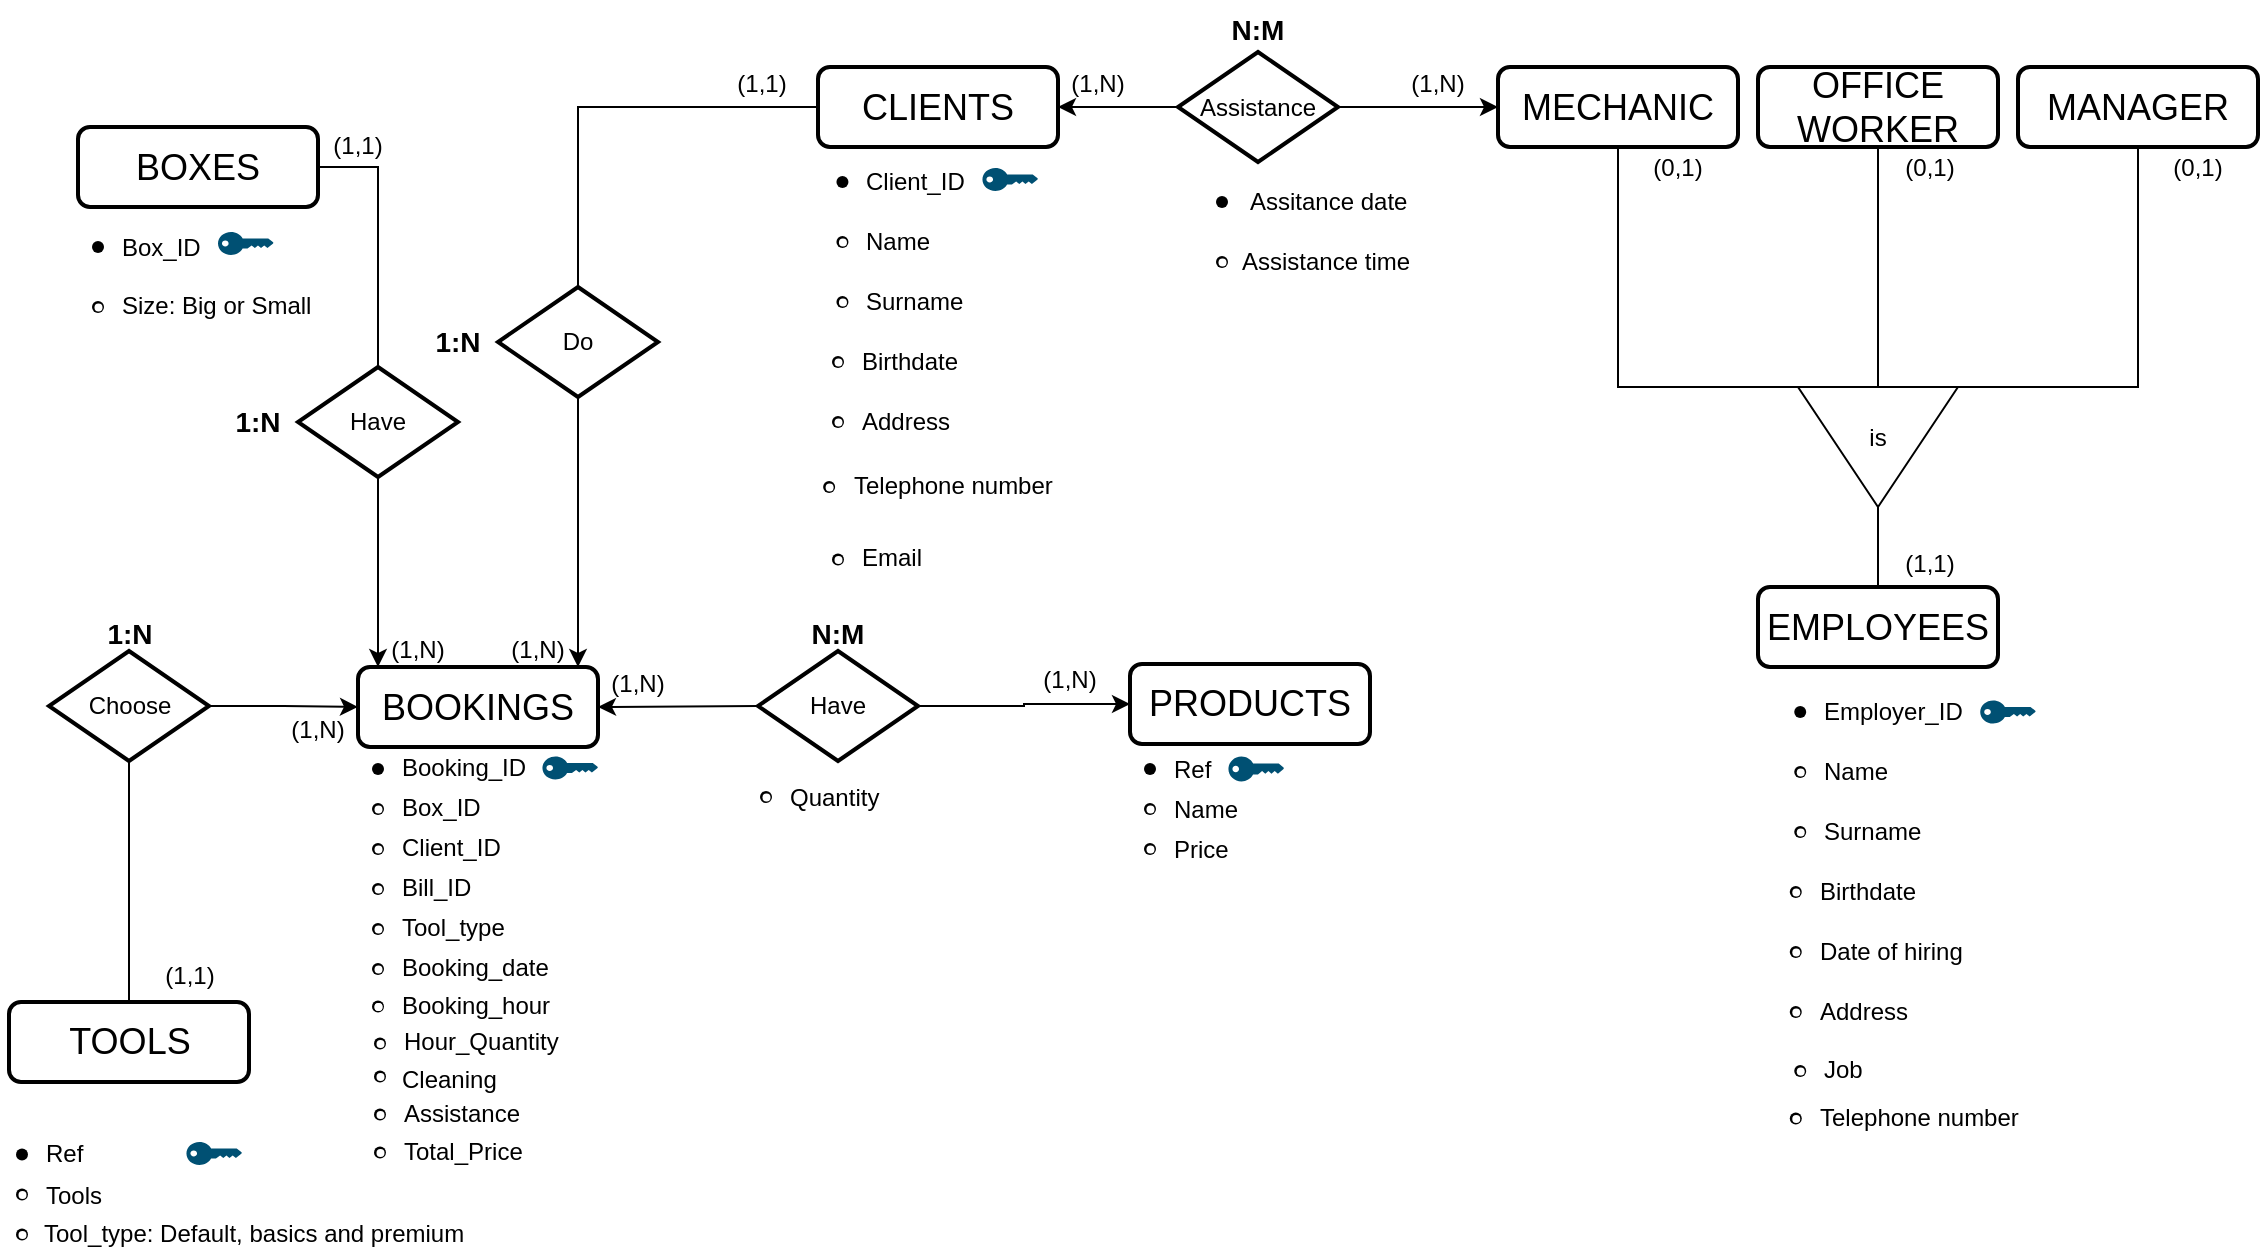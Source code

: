 <mxfile version="22.1.3" type="google">
  <diagram id="R2lEEEUBdFMjLlhIrx00" name="Page-1">
    <mxGraphModel grid="0" page="1" gridSize="10" guides="1" tooltips="1" connect="1" arrows="1" fold="1" pageScale="1" pageWidth="1169" pageHeight="827" math="0" shadow="0" extFonts="Permanent Marker^https://fonts.googleapis.com/css?family=Permanent+Marker">
      <root>
        <mxCell id="0" />
        <mxCell id="1" parent="0" />
        <mxCell id="c-JurwBnD5cjP-JLJOne-1" value="&lt;font style=&quot;font-size: 18px;&quot;&gt;BOOKINGS&lt;/font&gt;" style="rounded=1;whiteSpace=wrap;html=1;strokeWidth=2;" vertex="1" parent="1">
          <mxGeometry x="199" y="341.5" width="120" height="40" as="geometry" />
        </mxCell>
        <mxCell id="c-JurwBnD5cjP-JLJOne-2" value="" style="shape=waypoint;sketch=0;fillStyle=solid;size=6;pointerEvents=1;points=[];fillColor=none;resizable=0;rotatable=0;perimeter=centerPerimeter;snapToPoint=1;align=left;" vertex="1" parent="1">
          <mxGeometry x="199" y="382.5" width="20" height="20" as="geometry" />
        </mxCell>
        <mxCell id="c-JurwBnD5cjP-JLJOne-3" value="" style="shape=waypoint;sketch=0;fillStyle=dots;size=6;pointerEvents=1;points=[];resizable=0;rotatable=0;perimeter=centerPerimeter;snapToPoint=1;align=left;fillColor=#ff0000;gradientColor=default;" vertex="1" parent="1">
          <mxGeometry x="199" y="422.5" width="20" height="20" as="geometry" />
        </mxCell>
        <mxCell id="c-JurwBnD5cjP-JLJOne-4" value="" style="shape=waypoint;sketch=0;fillStyle=dots;size=6;pointerEvents=1;points=[];resizable=0;rotatable=0;perimeter=centerPerimeter;snapToPoint=1;align=left;fillColor=#ff0000;gradientColor=default;" vertex="1" parent="1">
          <mxGeometry x="199" y="402.5" width="20" height="20" as="geometry" />
        </mxCell>
        <mxCell id="c-JurwBnD5cjP-JLJOne-5" value="" style="shape=waypoint;sketch=0;fillStyle=dots;size=6;pointerEvents=1;points=[];resizable=0;rotatable=0;perimeter=centerPerimeter;snapToPoint=1;align=left;fillColor=#ff0000;gradientColor=default;" vertex="1" parent="1">
          <mxGeometry x="199" y="462.5" width="20" height="20" as="geometry" />
        </mxCell>
        <mxCell id="c-JurwBnD5cjP-JLJOne-6" value="" style="shape=waypoint;sketch=0;fillStyle=dots;size=6;pointerEvents=1;points=[];resizable=0;rotatable=0;perimeter=centerPerimeter;snapToPoint=1;align=left;fillColor=#ff0000;gradientColor=default;" vertex="1" parent="1">
          <mxGeometry x="199" y="442.5" width="20" height="20" as="geometry" />
        </mxCell>
        <mxCell id="zPZz8Bn8fB2gE_34TdZR-21" style="edgeStyle=orthogonalEdgeStyle;rounded=0;orthogonalLoop=1;jettySize=auto;html=1;exitX=1;exitY=0.5;exitDx=0;exitDy=0;entryX=0;entryY=0.5;entryDx=0;entryDy=0;" edge="1" parent="1" source="c-JurwBnD5cjP-JLJOne-7" target="zPZz8Bn8fB2gE_34TdZR-10">
          <mxGeometry relative="1" as="geometry" />
        </mxCell>
        <mxCell id="c-JurwBnD5cjP-JLJOne-7" value="Have" style="shape=rhombus;perimeter=rhombusPerimeter;whiteSpace=wrap;html=1;align=center;strokeWidth=2;" vertex="1" parent="1">
          <mxGeometry x="399" y="333.5" width="80" height="55" as="geometry" />
        </mxCell>
        <mxCell id="c-JurwBnD5cjP-JLJOne-8" value="" style="points=[[0,0.5,0],[0.24,0,0],[0.5,0.28,0],[0.995,0.475,0],[0.5,0.72,0],[0.24,1,0]];verticalLabelPosition=bottom;sketch=0;html=1;verticalAlign=top;aspect=fixed;align=left;pointerEvents=1;shape=mxgraph.cisco19.key;fillColor=#005073;strokeColor=none;" vertex="1" parent="1">
          <mxGeometry x="291.22" y="386.25" width="27.78" height="11.5" as="geometry" />
        </mxCell>
        <mxCell id="c-JurwBnD5cjP-JLJOne-11" value="Booking_ID" style="text;html=1;strokeColor=none;fillColor=none;align=left;verticalAlign=middle;whiteSpace=wrap;rounded=0;" vertex="1" parent="1">
          <mxGeometry x="219" y="384.5" width="70" height="15" as="geometry" />
        </mxCell>
        <mxCell id="c-JurwBnD5cjP-JLJOne-12" value="Box_ID" style="text;html=1;strokeColor=none;fillColor=none;align=left;verticalAlign=middle;whiteSpace=wrap;rounded=0;" vertex="1" parent="1">
          <mxGeometry x="219" y="405.63" width="70" height="12.75" as="geometry" />
        </mxCell>
        <mxCell id="c-JurwBnD5cjP-JLJOne-13" value="Client_ID" style="text;html=1;strokeColor=none;fillColor=none;align=left;verticalAlign=middle;whiteSpace=wrap;rounded=0;" vertex="1" parent="1">
          <mxGeometry x="219" y="425" width="55" height="14" as="geometry" />
        </mxCell>
        <mxCell id="c-JurwBnD5cjP-JLJOne-14" value="Bill_ID" style="text;html=1;strokeColor=none;fillColor=none;align=left;verticalAlign=middle;whiteSpace=wrap;rounded=0;" vertex="1" parent="1">
          <mxGeometry x="219" y="445" width="60" height="14" as="geometry" />
        </mxCell>
        <mxCell id="c-JurwBnD5cjP-JLJOne-15" value="Tool_type" style="text;html=1;strokeColor=none;fillColor=none;align=left;verticalAlign=middle;whiteSpace=wrap;rounded=0;" vertex="1" parent="1">
          <mxGeometry x="219" y="465" width="60" height="14" as="geometry" />
        </mxCell>
        <mxCell id="c-JurwBnD5cjP-JLJOne-16" value="" style="shape=waypoint;sketch=0;fillStyle=dots;size=6;pointerEvents=1;points=[];resizable=0;rotatable=0;perimeter=centerPerimeter;snapToPoint=1;align=left;fillColor=#ff0000;gradientColor=default;" vertex="1" parent="1">
          <mxGeometry x="199" y="482.5" width="20" height="20" as="geometry" />
        </mxCell>
        <mxCell id="c-JurwBnD5cjP-JLJOne-17" value="Booking_date" style="text;html=1;strokeColor=none;fillColor=none;align=left;verticalAlign=middle;whiteSpace=wrap;rounded=0;" vertex="1" parent="1">
          <mxGeometry x="219" y="485" width="80" height="14" as="geometry" />
        </mxCell>
        <mxCell id="c-JurwBnD5cjP-JLJOne-25" value="" style="endArrow=classic;html=1;rounded=0;exitX=0;exitY=0.5;exitDx=0;exitDy=0;entryX=1;entryY=0.5;entryDx=0;entryDy=0;" edge="1" parent="1" source="c-JurwBnD5cjP-JLJOne-7" target="c-JurwBnD5cjP-JLJOne-1">
          <mxGeometry width="50" height="50" relative="1" as="geometry">
            <mxPoint x="299" y="341.5" as="sourcePoint" />
            <mxPoint x="349" y="291.5" as="targetPoint" />
          </mxGeometry>
        </mxCell>
        <mxCell id="c-JurwBnD5cjP-JLJOne-50" value="" style="shape=waypoint;sketch=0;fillStyle=solid;size=6;pointerEvents=1;points=[];resizable=0;rotatable=0;perimeter=centerPerimeter;snapToPoint=1;align=left;strokeWidth=0;perimeterSpacing=1;strokeColor=#FFFFFF;" vertex="1" parent="1">
          <mxGeometry x="199" y="482.5" width="20" height="20" as="geometry" />
        </mxCell>
        <mxCell id="c-JurwBnD5cjP-JLJOne-51" value="" style="shape=waypoint;sketch=0;fillStyle=solid;size=6;pointerEvents=1;points=[];resizable=0;rotatable=0;perimeter=centerPerimeter;snapToPoint=1;align=left;strokeWidth=0;perimeterSpacing=1;strokeColor=#FFFFFF;" vertex="1" parent="1">
          <mxGeometry x="199" y="462.5" width="20" height="20" as="geometry" />
        </mxCell>
        <mxCell id="c-JurwBnD5cjP-JLJOne-52" value="" style="shape=waypoint;sketch=0;fillStyle=solid;size=6;pointerEvents=1;points=[];resizable=0;rotatable=0;perimeter=centerPerimeter;snapToPoint=1;align=left;strokeWidth=0;perimeterSpacing=1;strokeColor=#FFFFFF;" vertex="1" parent="1">
          <mxGeometry x="199" y="442.5" width="20" height="20" as="geometry" />
        </mxCell>
        <mxCell id="c-JurwBnD5cjP-JLJOne-53" value="" style="shape=waypoint;sketch=0;fillStyle=solid;size=6;pointerEvents=1;points=[];resizable=0;rotatable=0;perimeter=centerPerimeter;snapToPoint=1;align=left;strokeWidth=0;perimeterSpacing=1;strokeColor=#FFFFFF;" vertex="1" parent="1">
          <mxGeometry x="199" y="422.5" width="20" height="20" as="geometry" />
        </mxCell>
        <mxCell id="c-JurwBnD5cjP-JLJOne-54" value="" style="shape=waypoint;sketch=0;fillStyle=solid;size=6;pointerEvents=1;points=[];resizable=0;rotatable=0;perimeter=centerPerimeter;snapToPoint=1;align=left;strokeWidth=0;perimeterSpacing=1;strokeColor=#FFFFFF;" vertex="1" parent="1">
          <mxGeometry x="199" y="402.5" width="20" height="20" as="geometry" />
        </mxCell>
        <mxCell id="c-JurwBnD5cjP-JLJOne-74" value="&lt;span style=&quot;font-size: 18px;&quot;&gt;TOOLS&lt;/span&gt;" style="rounded=1;whiteSpace=wrap;html=1;strokeWidth=2;" vertex="1" parent="1">
          <mxGeometry x="24.5" y="509" width="120" height="40" as="geometry" />
        </mxCell>
        <mxCell id="c-JurwBnD5cjP-JLJOne-77" value="" style="shape=waypoint;sketch=0;fillStyle=dots;size=6;pointerEvents=1;points=[];resizable=0;rotatable=0;perimeter=centerPerimeter;snapToPoint=1;align=left;fillColor=#ff0000;gradientColor=default;" vertex="1" parent="1">
          <mxGeometry x="21" y="595.25" width="20" height="20" as="geometry" />
        </mxCell>
        <mxCell id="c-JurwBnD5cjP-JLJOne-80" value="Tool_type: Default, basics and premium" style="text;html=1;strokeColor=none;fillColor=none;align=left;verticalAlign=middle;whiteSpace=wrap;rounded=0;" vertex="1" parent="1">
          <mxGeometry x="40" y="615.25" width="229" height="20" as="geometry" />
        </mxCell>
        <mxCell id="c-JurwBnD5cjP-JLJOne-83" value="" style="shape=waypoint;sketch=0;fillStyle=solid;size=6;pointerEvents=1;points=[];resizable=0;rotatable=0;perimeter=centerPerimeter;snapToPoint=1;align=left;strokeWidth=0;perimeterSpacing=1;strokeColor=#FFFFFF;" vertex="1" parent="1">
          <mxGeometry x="21" y="595.25" width="20" height="20" as="geometry" />
        </mxCell>
        <mxCell id="c-JurwBnD5cjP-JLJOne-87" style="edgeStyle=orthogonalEdgeStyle;rounded=0;orthogonalLoop=1;jettySize=auto;html=1;exitX=1;exitY=0.5;exitDx=0;exitDy=0;entryX=0;entryY=0.5;entryDx=0;entryDy=0;" edge="1" parent="1" source="c-JurwBnD5cjP-JLJOne-85" target="c-JurwBnD5cjP-JLJOne-1">
          <mxGeometry relative="1" as="geometry" />
        </mxCell>
        <mxCell id="c-JurwBnD5cjP-JLJOne-88" style="edgeStyle=orthogonalEdgeStyle;rounded=0;orthogonalLoop=1;jettySize=auto;html=1;exitX=0.5;exitY=1;exitDx=0;exitDy=0;entryX=0.5;entryY=0;entryDx=0;entryDy=0;endArrow=none;endFill=0;" edge="1" parent="1" source="c-JurwBnD5cjP-JLJOne-85" target="c-JurwBnD5cjP-JLJOne-74">
          <mxGeometry relative="1" as="geometry" />
        </mxCell>
        <mxCell id="c-JurwBnD5cjP-JLJOne-85" value="Choose" style="shape=rhombus;perimeter=rhombusPerimeter;whiteSpace=wrap;html=1;align=center;strokeWidth=2;" vertex="1" parent="1">
          <mxGeometry x="44.5" y="333.5" width="80" height="55" as="geometry" />
        </mxCell>
        <mxCell id="c-JurwBnD5cjP-JLJOne-98" style="edgeStyle=orthogonalEdgeStyle;rounded=0;orthogonalLoop=1;jettySize=auto;html=1;exitX=1;exitY=0.5;exitDx=0;exitDy=0;entryX=0.5;entryY=0;entryDx=0;entryDy=0;endArrow=none;endFill=0;" edge="1" parent="1" source="c-JurwBnD5cjP-JLJOne-89" target="c-JurwBnD5cjP-JLJOne-91">
          <mxGeometry relative="1" as="geometry" />
        </mxCell>
        <mxCell id="c-JurwBnD5cjP-JLJOne-89" value="&lt;font style=&quot;font-size: 18px;&quot;&gt;BOXES&lt;/font&gt;" style="rounded=1;whiteSpace=wrap;html=1;strokeWidth=2;" vertex="1" parent="1">
          <mxGeometry x="59" y="71.5" width="120" height="40" as="geometry" />
        </mxCell>
        <mxCell id="c-JurwBnD5cjP-JLJOne-93" style="edgeStyle=orthogonalEdgeStyle;rounded=0;orthogonalLoop=1;jettySize=auto;html=1;exitX=0.5;exitY=1;exitDx=0;exitDy=0;entryX=0.5;entryY=0;entryDx=0;entryDy=0;" edge="1" parent="1" source="c-JurwBnD5cjP-JLJOne-91">
          <mxGeometry relative="1" as="geometry">
            <mxPoint x="209" y="341.5" as="targetPoint" />
          </mxGeometry>
        </mxCell>
        <mxCell id="c-JurwBnD5cjP-JLJOne-91" value="Have" style="shape=rhombus;perimeter=rhombusPerimeter;whiteSpace=wrap;html=1;align=center;strokeWidth=2;" vertex="1" parent="1">
          <mxGeometry x="169" y="191.5" width="80" height="55" as="geometry" />
        </mxCell>
        <mxCell id="c-JurwBnD5cjP-JLJOne-94" style="edgeStyle=orthogonalEdgeStyle;rounded=0;orthogonalLoop=1;jettySize=auto;html=1;exitX=0;exitY=0.5;exitDx=0;exitDy=0;entryX=0.5;entryY=0;entryDx=0;entryDy=0;endArrow=none;endFill=0;" edge="1" parent="1" source="c-JurwBnD5cjP-JLJOne-95" target="c-JurwBnD5cjP-JLJOne-97">
          <mxGeometry relative="1" as="geometry" />
        </mxCell>
        <mxCell id="c-JurwBnD5cjP-JLJOne-95" value="&lt;span style=&quot;font-size: 18px;&quot;&gt;CLIENTS&lt;/span&gt;" style="rounded=1;whiteSpace=wrap;html=1;strokeWidth=2;" vertex="1" parent="1">
          <mxGeometry x="429" y="41.5" width="120" height="40" as="geometry" />
        </mxCell>
        <mxCell id="c-JurwBnD5cjP-JLJOne-96" style="edgeStyle=orthogonalEdgeStyle;rounded=0;orthogonalLoop=1;jettySize=auto;html=1;exitX=0.5;exitY=1;exitDx=0;exitDy=0;entryX=0.5;entryY=0;entryDx=0;entryDy=0;" edge="1" parent="1" source="c-JurwBnD5cjP-JLJOne-97">
          <mxGeometry relative="1" as="geometry">
            <mxPoint x="309" y="341.5" as="targetPoint" />
          </mxGeometry>
        </mxCell>
        <mxCell id="c-JurwBnD5cjP-JLJOne-97" value="Do" style="shape=rhombus;perimeter=rhombusPerimeter;whiteSpace=wrap;html=1;align=center;strokeWidth=2;" vertex="1" parent="1">
          <mxGeometry x="269" y="151.5" width="80" height="55" as="geometry" />
        </mxCell>
        <mxCell id="c-JurwBnD5cjP-JLJOne-102" style="edgeStyle=orthogonalEdgeStyle;rounded=0;orthogonalLoop=1;jettySize=auto;html=1;exitX=0;exitY=0.5;exitDx=0;exitDy=0;entryX=1;entryY=0.5;entryDx=0;entryDy=0;" edge="1" parent="1" source="c-JurwBnD5cjP-JLJOne-100" target="c-JurwBnD5cjP-JLJOne-95">
          <mxGeometry relative="1" as="geometry" />
        </mxCell>
        <mxCell id="c-JurwBnD5cjP-JLJOne-114" style="edgeStyle=orthogonalEdgeStyle;rounded=0;orthogonalLoop=1;jettySize=auto;html=1;exitX=1;exitY=0.5;exitDx=0;exitDy=0;entryX=0;entryY=0.5;entryDx=0;entryDy=0;endArrow=classic;endFill=1;" edge="1" parent="1" source="c-JurwBnD5cjP-JLJOne-100" target="c-JurwBnD5cjP-JLJOne-107">
          <mxGeometry relative="1" as="geometry" />
        </mxCell>
        <mxCell id="c-JurwBnD5cjP-JLJOne-100" value="Assistance" style="shape=rhombus;perimeter=rhombusPerimeter;whiteSpace=wrap;html=1;align=center;strokeWidth=2;" vertex="1" parent="1">
          <mxGeometry x="609" y="34" width="80" height="55" as="geometry" />
        </mxCell>
        <mxCell id="c-JurwBnD5cjP-JLJOne-133" style="edgeStyle=orthogonalEdgeStyle;rounded=0;orthogonalLoop=1;jettySize=auto;html=1;exitX=0.5;exitY=0;exitDx=0;exitDy=0;entryX=1;entryY=0.5;entryDx=0;entryDy=0;endArrow=none;endFill=0;" edge="1" parent="1" source="c-JurwBnD5cjP-JLJOne-101" target="c-JurwBnD5cjP-JLJOne-104">
          <mxGeometry relative="1" as="geometry" />
        </mxCell>
        <mxCell id="c-JurwBnD5cjP-JLJOne-101" value="&lt;span style=&quot;font-size: 18px;&quot;&gt;EMPLOYEES&lt;/span&gt;" style="rounded=1;whiteSpace=wrap;html=1;strokeWidth=2;" vertex="1" parent="1">
          <mxGeometry x="899" y="301.5" width="120" height="40" as="geometry" />
        </mxCell>
        <mxCell id="c-JurwBnD5cjP-JLJOne-112" style="edgeStyle=orthogonalEdgeStyle;rounded=0;orthogonalLoop=1;jettySize=auto;html=1;exitX=1;exitY=0.5;exitDx=0;exitDy=0;entryX=0.5;entryY=1;entryDx=0;entryDy=0;endArrow=none;endFill=0;" edge="1" parent="1" source="c-JurwBnD5cjP-JLJOne-104" target="c-JurwBnD5cjP-JLJOne-107">
          <mxGeometry relative="1" as="geometry">
            <Array as="points">
              <mxPoint x="829" y="201.5" />
            </Array>
          </mxGeometry>
        </mxCell>
        <mxCell id="c-JurwBnD5cjP-JLJOne-113" style="edgeStyle=orthogonalEdgeStyle;rounded=0;orthogonalLoop=1;jettySize=auto;html=1;exitX=1;exitY=0.5;exitDx=0;exitDy=0;entryX=0.5;entryY=1;entryDx=0;entryDy=0;endArrow=none;endFill=0;" edge="1" parent="1" source="c-JurwBnD5cjP-JLJOne-104" target="c-JurwBnD5cjP-JLJOne-110">
          <mxGeometry relative="1" as="geometry">
            <Array as="points">
              <mxPoint x="1089" y="201.5" />
            </Array>
          </mxGeometry>
        </mxCell>
        <mxCell id="c-JurwBnD5cjP-JLJOne-131" style="edgeStyle=orthogonalEdgeStyle;rounded=0;orthogonalLoop=1;jettySize=auto;html=1;exitX=0;exitY=0.5;exitDx=0;exitDy=0;entryX=0.5;entryY=1;entryDx=0;entryDy=0;endArrow=none;endFill=0;" edge="1" parent="1" source="c-JurwBnD5cjP-JLJOne-104" target="c-JurwBnD5cjP-JLJOne-109">
          <mxGeometry relative="1" as="geometry" />
        </mxCell>
        <mxCell id="c-JurwBnD5cjP-JLJOne-104" value="" style="triangle;whiteSpace=wrap;html=1;rotation=90;" vertex="1" parent="1">
          <mxGeometry x="929" y="191.5" width="60" height="80" as="geometry" />
        </mxCell>
        <mxCell id="c-JurwBnD5cjP-JLJOne-106" value="is" style="text;html=1;strokeColor=none;fillColor=none;align=center;verticalAlign=middle;whiteSpace=wrap;rounded=0;" vertex="1" parent="1">
          <mxGeometry x="929" y="211.5" width="60" height="30" as="geometry" />
        </mxCell>
        <mxCell id="2Lrc4hNCpGfqBJ1-k4bA-1" value="" style="shape=waypoint;sketch=0;fillStyle=solid;size=6;pointerEvents=1;points=[];fillColor=none;resizable=0;rotatable=0;perimeter=centerPerimeter;snapToPoint=1;align=left;" vertex="1" parent="1">
          <mxGeometry x="59" y="121.5" width="20" height="20" as="geometry" />
        </mxCell>
        <mxCell id="2Lrc4hNCpGfqBJ1-k4bA-2" value="Box_ID" style="text;html=1;strokeColor=none;fillColor=none;align=left;verticalAlign=middle;whiteSpace=wrap;rounded=0;" vertex="1" parent="1">
          <mxGeometry x="79" y="124" width="70" height="15" as="geometry" />
        </mxCell>
        <mxCell id="2Lrc4hNCpGfqBJ1-k4bA-3" value="" style="points=[[0,0.5,0],[0.24,0,0],[0.5,0.28,0],[0.995,0.475,0],[0.5,0.72,0],[0.24,1,0]];verticalLabelPosition=bottom;sketch=0;html=1;verticalAlign=top;aspect=fixed;align=left;pointerEvents=1;shape=mxgraph.cisco19.key;fillColor=#005073;strokeColor=none;" vertex="1" parent="1">
          <mxGeometry x="129" y="124" width="27.78" height="11.5" as="geometry" />
        </mxCell>
        <mxCell id="c-JurwBnD5cjP-JLJOne-107" value="&lt;span style=&quot;font-size: 18px;&quot;&gt;MECHANIC&lt;/span&gt;" style="rounded=1;whiteSpace=wrap;html=1;strokeWidth=2;" vertex="1" parent="1">
          <mxGeometry x="769" y="41.5" width="120" height="40" as="geometry" />
        </mxCell>
        <mxCell id="c-JurwBnD5cjP-JLJOne-109" value="&lt;span style=&quot;font-size: 18px;&quot;&gt;OFFICE WORKER&lt;/span&gt;" style="rounded=1;whiteSpace=wrap;html=1;strokeWidth=2;" vertex="1" parent="1">
          <mxGeometry x="899" y="41.5" width="120" height="40" as="geometry" />
        </mxCell>
        <mxCell id="c-JurwBnD5cjP-JLJOne-110" value="&lt;span style=&quot;font-size: 18px;&quot;&gt;MANAGER&lt;/span&gt;" style="rounded=1;whiteSpace=wrap;html=1;strokeWidth=2;" vertex="1" parent="1">
          <mxGeometry x="1029" y="41.5" width="120" height="40" as="geometry" />
        </mxCell>
        <mxCell id="2Lrc4hNCpGfqBJ1-k4bA-9" value="" style="shape=waypoint;sketch=0;fillStyle=dots;size=6;pointerEvents=1;points=[];resizable=0;rotatable=0;perimeter=centerPerimeter;snapToPoint=1;align=left;fillColor=#ff0000;gradientColor=default;" vertex="1" parent="1">
          <mxGeometry x="59" y="151.5" width="20" height="20" as="geometry" />
        </mxCell>
        <mxCell id="2Lrc4hNCpGfqBJ1-k4bA-10" value="Size: Big or Small" style="text;html=1;strokeColor=none;fillColor=none;align=left;verticalAlign=middle;whiteSpace=wrap;rounded=0;" vertex="1" parent="1">
          <mxGeometry x="79" y="154" width="100" height="14" as="geometry" />
        </mxCell>
        <mxCell id="2Lrc4hNCpGfqBJ1-k4bA-11" value="" style="shape=waypoint;sketch=0;fillStyle=solid;size=6;pointerEvents=1;points=[];resizable=0;rotatable=0;perimeter=centerPerimeter;snapToPoint=1;align=left;strokeWidth=0;perimeterSpacing=1;strokeColor=#FFFFFF;" vertex="1" parent="1">
          <mxGeometry x="59" y="151.5" width="20" height="20" as="geometry" />
        </mxCell>
        <mxCell id="2Lrc4hNCpGfqBJ1-k4bA-17" value="" style="shape=waypoint;sketch=0;fillStyle=solid;size=6;pointerEvents=1;points=[];fillColor=none;resizable=0;rotatable=0;perimeter=centerPerimeter;snapToPoint=1;align=left;" vertex="1" parent="1">
          <mxGeometry x="431.22" y="89" width="20" height="20" as="geometry" />
        </mxCell>
        <mxCell id="2Lrc4hNCpGfqBJ1-k4bA-18" value="Client_ID" style="text;html=1;strokeColor=none;fillColor=none;align=left;verticalAlign=middle;whiteSpace=wrap;rounded=0;" vertex="1" parent="1">
          <mxGeometry x="451.22" y="91.5" width="70" height="15" as="geometry" />
        </mxCell>
        <mxCell id="2Lrc4hNCpGfqBJ1-k4bA-19" value="" style="points=[[0,0.5,0],[0.24,0,0],[0.5,0.28,0],[0.995,0.475,0],[0.5,0.72,0],[0.24,1,0]];verticalLabelPosition=bottom;sketch=0;html=1;verticalAlign=top;aspect=fixed;align=left;pointerEvents=1;shape=mxgraph.cisco19.key;fillColor=#005073;strokeColor=none;" vertex="1" parent="1">
          <mxGeometry x="511.22" y="92" width="27.78" height="11.5" as="geometry" />
        </mxCell>
        <mxCell id="2Lrc4hNCpGfqBJ1-k4bA-20" value="" style="shape=waypoint;sketch=0;fillStyle=dots;size=6;pointerEvents=1;points=[];resizable=0;rotatable=0;perimeter=centerPerimeter;snapToPoint=1;align=left;fillColor=#ff0000;gradientColor=default;" vertex="1" parent="1">
          <mxGeometry x="431.22" y="119" width="20" height="20" as="geometry" />
        </mxCell>
        <mxCell id="2Lrc4hNCpGfqBJ1-k4bA-21" value="Name" style="text;html=1;strokeColor=none;fillColor=none;align=left;verticalAlign=middle;whiteSpace=wrap;rounded=0;" vertex="1" parent="1">
          <mxGeometry x="451.22" y="121.5" width="80" height="14" as="geometry" />
        </mxCell>
        <mxCell id="2Lrc4hNCpGfqBJ1-k4bA-22" value="" style="shape=waypoint;sketch=0;fillStyle=solid;size=6;pointerEvents=1;points=[];resizable=0;rotatable=0;perimeter=centerPerimeter;snapToPoint=1;align=left;strokeWidth=0;perimeterSpacing=1;strokeColor=#FFFFFF;" vertex="1" parent="1">
          <mxGeometry x="431.22" y="119" width="20" height="20" as="geometry" />
        </mxCell>
        <mxCell id="2Lrc4hNCpGfqBJ1-k4bA-23" value="" style="shape=waypoint;sketch=0;fillStyle=dots;size=6;pointerEvents=1;points=[];resizable=0;rotatable=0;perimeter=centerPerimeter;snapToPoint=1;align=left;fillColor=#ff0000;gradientColor=default;" vertex="1" parent="1">
          <mxGeometry x="431.22" y="149" width="20" height="20" as="geometry" />
        </mxCell>
        <mxCell id="2Lrc4hNCpGfqBJ1-k4bA-24" value="Surname" style="text;html=1;strokeColor=none;fillColor=none;align=left;verticalAlign=middle;whiteSpace=wrap;rounded=0;" vertex="1" parent="1">
          <mxGeometry x="451.22" y="151.5" width="80" height="14" as="geometry" />
        </mxCell>
        <mxCell id="2Lrc4hNCpGfqBJ1-k4bA-25" value="" style="shape=waypoint;sketch=0;fillStyle=solid;size=6;pointerEvents=1;points=[];resizable=0;rotatable=0;perimeter=centerPerimeter;snapToPoint=1;align=left;strokeWidth=0;perimeterSpacing=1;strokeColor=#FFFFFF;" vertex="1" parent="1">
          <mxGeometry x="431.22" y="149" width="20" height="20" as="geometry" />
        </mxCell>
        <mxCell id="2Lrc4hNCpGfqBJ1-k4bA-26" value="" style="shape=waypoint;sketch=0;fillStyle=dots;size=6;pointerEvents=1;points=[];resizable=0;rotatable=0;perimeter=centerPerimeter;snapToPoint=1;align=left;fillColor=#ff0000;gradientColor=default;" vertex="1" parent="1">
          <mxGeometry x="429" y="179" width="20" height="20" as="geometry" />
        </mxCell>
        <mxCell id="2Lrc4hNCpGfqBJ1-k4bA-27" value="Birthdate" style="text;html=1;strokeColor=none;fillColor=none;align=left;verticalAlign=middle;whiteSpace=wrap;rounded=0;" vertex="1" parent="1">
          <mxGeometry x="449" y="181.5" width="80" height="14" as="geometry" />
        </mxCell>
        <mxCell id="2Lrc4hNCpGfqBJ1-k4bA-28" value="" style="shape=waypoint;sketch=0;fillStyle=solid;size=6;pointerEvents=1;points=[];resizable=0;rotatable=0;perimeter=centerPerimeter;snapToPoint=1;align=left;strokeWidth=0;perimeterSpacing=1;strokeColor=#FFFFFF;" vertex="1" parent="1">
          <mxGeometry x="429" y="179" width="20" height="20" as="geometry" />
        </mxCell>
        <mxCell id="2Lrc4hNCpGfqBJ1-k4bA-34" value="" style="shape=waypoint;sketch=0;fillStyle=dots;size=6;pointerEvents=1;points=[];resizable=0;rotatable=0;perimeter=centerPerimeter;snapToPoint=1;align=left;fillColor=#ff0000;gradientColor=default;" vertex="1" parent="1">
          <mxGeometry x="429" y="209" width="20" height="20" as="geometry" />
        </mxCell>
        <mxCell id="2Lrc4hNCpGfqBJ1-k4bA-35" value="Address" style="text;html=1;strokeColor=none;fillColor=none;align=left;verticalAlign=middle;whiteSpace=wrap;rounded=0;" vertex="1" parent="1">
          <mxGeometry x="449" y="211.5" width="80" height="14" as="geometry" />
        </mxCell>
        <mxCell id="2Lrc4hNCpGfqBJ1-k4bA-36" value="" style="shape=waypoint;sketch=0;fillStyle=solid;size=6;pointerEvents=1;points=[];resizable=0;rotatable=0;perimeter=centerPerimeter;snapToPoint=1;align=left;strokeWidth=0;perimeterSpacing=1;strokeColor=#FFFFFF;" vertex="1" parent="1">
          <mxGeometry x="429" y="209" width="20" height="20" as="geometry" />
        </mxCell>
        <mxCell id="2Lrc4hNCpGfqBJ1-k4bA-37" value="" style="shape=waypoint;sketch=0;fillStyle=solid;size=6;pointerEvents=1;points=[];fillColor=none;resizable=0;rotatable=0;perimeter=centerPerimeter;snapToPoint=1;align=left;" vertex="1" parent="1">
          <mxGeometry x="910.11" y="354" width="20" height="20" as="geometry" />
        </mxCell>
        <mxCell id="2Lrc4hNCpGfqBJ1-k4bA-38" value="Employer_ID" style="text;html=1;strokeColor=none;fillColor=none;align=left;verticalAlign=middle;whiteSpace=wrap;rounded=0;" vertex="1" parent="1">
          <mxGeometry x="930.11" y="356.5" width="70" height="15" as="geometry" />
        </mxCell>
        <mxCell id="2Lrc4hNCpGfqBJ1-k4bA-39" value="" style="points=[[0,0.5,0],[0.24,0,0],[0.5,0.28,0],[0.995,0.475,0],[0.5,0.72,0],[0.24,1,0]];verticalLabelPosition=bottom;sketch=0;html=1;verticalAlign=top;aspect=fixed;align=left;pointerEvents=1;shape=mxgraph.cisco19.key;fillColor=#005073;strokeColor=none;" vertex="1" parent="1">
          <mxGeometry x="1010.11" y="358.25" width="27.78" height="11.5" as="geometry" />
        </mxCell>
        <mxCell id="2Lrc4hNCpGfqBJ1-k4bA-40" value="" style="shape=waypoint;sketch=0;fillStyle=dots;size=6;pointerEvents=1;points=[];resizable=0;rotatable=0;perimeter=centerPerimeter;snapToPoint=1;align=left;fillColor=#ff0000;gradientColor=default;" vertex="1" parent="1">
          <mxGeometry x="910.11" y="384" width="20" height="20" as="geometry" />
        </mxCell>
        <mxCell id="2Lrc4hNCpGfqBJ1-k4bA-41" value="Name" style="text;html=1;strokeColor=none;fillColor=none;align=left;verticalAlign=middle;whiteSpace=wrap;rounded=0;" vertex="1" parent="1">
          <mxGeometry x="930.11" y="386.5" width="80" height="14" as="geometry" />
        </mxCell>
        <mxCell id="2Lrc4hNCpGfqBJ1-k4bA-42" value="" style="shape=waypoint;sketch=0;fillStyle=solid;size=6;pointerEvents=1;points=[];resizable=0;rotatable=0;perimeter=centerPerimeter;snapToPoint=1;align=left;strokeWidth=0;perimeterSpacing=1;strokeColor=#FFFFFF;" vertex="1" parent="1">
          <mxGeometry x="910.11" y="384" width="20" height="20" as="geometry" />
        </mxCell>
        <mxCell id="2Lrc4hNCpGfqBJ1-k4bA-43" value="" style="shape=waypoint;sketch=0;fillStyle=dots;size=6;pointerEvents=1;points=[];resizable=0;rotatable=0;perimeter=centerPerimeter;snapToPoint=1;align=left;fillColor=#ff0000;gradientColor=default;" vertex="1" parent="1">
          <mxGeometry x="910.11" y="414" width="20" height="20" as="geometry" />
        </mxCell>
        <mxCell id="2Lrc4hNCpGfqBJ1-k4bA-44" value="Surname" style="text;html=1;strokeColor=none;fillColor=none;align=left;verticalAlign=middle;whiteSpace=wrap;rounded=0;" vertex="1" parent="1">
          <mxGeometry x="930.11" y="416.5" width="80" height="14" as="geometry" />
        </mxCell>
        <mxCell id="2Lrc4hNCpGfqBJ1-k4bA-45" value="" style="shape=waypoint;sketch=0;fillStyle=solid;size=6;pointerEvents=1;points=[];resizable=0;rotatable=0;perimeter=centerPerimeter;snapToPoint=1;align=left;strokeWidth=0;perimeterSpacing=1;strokeColor=#FFFFFF;" vertex="1" parent="1">
          <mxGeometry x="910.11" y="414" width="20" height="20" as="geometry" />
        </mxCell>
        <mxCell id="2Lrc4hNCpGfqBJ1-k4bA-46" value="" style="shape=waypoint;sketch=0;fillStyle=dots;size=6;pointerEvents=1;points=[];resizable=0;rotatable=0;perimeter=centerPerimeter;snapToPoint=1;align=left;fillColor=#ff0000;gradientColor=default;" vertex="1" parent="1">
          <mxGeometry x="907.89" y="444" width="20" height="20" as="geometry" />
        </mxCell>
        <mxCell id="2Lrc4hNCpGfqBJ1-k4bA-47" value="Birthdate" style="text;html=1;strokeColor=none;fillColor=none;align=left;verticalAlign=middle;whiteSpace=wrap;rounded=0;" vertex="1" parent="1">
          <mxGeometry x="927.89" y="446.5" width="80" height="14" as="geometry" />
        </mxCell>
        <mxCell id="2Lrc4hNCpGfqBJ1-k4bA-48" value="" style="shape=waypoint;sketch=0;fillStyle=solid;size=6;pointerEvents=1;points=[];resizable=0;rotatable=0;perimeter=centerPerimeter;snapToPoint=1;align=left;strokeWidth=0;perimeterSpacing=1;strokeColor=#FFFFFF;" vertex="1" parent="1">
          <mxGeometry x="907.89" y="444" width="20" height="20" as="geometry" />
        </mxCell>
        <mxCell id="2Lrc4hNCpGfqBJ1-k4bA-49" value="" style="shape=waypoint;sketch=0;fillStyle=dots;size=6;pointerEvents=1;points=[];resizable=0;rotatable=0;perimeter=centerPerimeter;snapToPoint=1;align=left;fillColor=#ff0000;gradientColor=default;" vertex="1" parent="1">
          <mxGeometry x="907.89" y="474" width="20" height="20" as="geometry" />
        </mxCell>
        <mxCell id="2Lrc4hNCpGfqBJ1-k4bA-50" value="Date of hiring" style="text;html=1;strokeColor=none;fillColor=none;align=left;verticalAlign=middle;whiteSpace=wrap;rounded=0;" vertex="1" parent="1">
          <mxGeometry x="927.89" y="476.5" width="80" height="14" as="geometry" />
        </mxCell>
        <mxCell id="2Lrc4hNCpGfqBJ1-k4bA-51" value="" style="shape=waypoint;sketch=0;fillStyle=solid;size=6;pointerEvents=1;points=[];resizable=0;rotatable=0;perimeter=centerPerimeter;snapToPoint=1;align=left;strokeWidth=0;perimeterSpacing=1;strokeColor=#FFFFFF;" vertex="1" parent="1">
          <mxGeometry x="907.89" y="474" width="20" height="20" as="geometry" />
        </mxCell>
        <mxCell id="2Lrc4hNCpGfqBJ1-k4bA-52" value="" style="shape=waypoint;sketch=0;fillStyle=dots;size=6;pointerEvents=1;points=[];resizable=0;rotatable=0;perimeter=centerPerimeter;snapToPoint=1;align=left;fillColor=#ff0000;gradientColor=default;" vertex="1" parent="1">
          <mxGeometry x="907.89" y="504" width="20" height="20" as="geometry" />
        </mxCell>
        <mxCell id="2Lrc4hNCpGfqBJ1-k4bA-53" value="Address" style="text;html=1;strokeColor=none;fillColor=none;align=left;verticalAlign=middle;whiteSpace=wrap;rounded=0;" vertex="1" parent="1">
          <mxGeometry x="927.89" y="506.5" width="80" height="14" as="geometry" />
        </mxCell>
        <mxCell id="2Lrc4hNCpGfqBJ1-k4bA-54" value="" style="shape=waypoint;sketch=0;fillStyle=solid;size=6;pointerEvents=1;points=[];resizable=0;rotatable=0;perimeter=centerPerimeter;snapToPoint=1;align=left;strokeWidth=0;perimeterSpacing=1;strokeColor=#FFFFFF;" vertex="1" parent="1">
          <mxGeometry x="907.89" y="504" width="20" height="20" as="geometry" />
        </mxCell>
        <mxCell id="c-JurwBnD5cjP-JLJOne-117" value="(1,1)" style="text;html=1;strokeColor=none;fillColor=none;align=center;verticalAlign=middle;whiteSpace=wrap;rounded=0;" vertex="1" parent="1">
          <mxGeometry x="84.5" y="488" width="60" height="16.25" as="geometry" />
        </mxCell>
        <mxCell id="c-JurwBnD5cjP-JLJOne-118" value="(1,N)" style="text;html=1;strokeColor=none;fillColor=none;align=center;verticalAlign=middle;whiteSpace=wrap;rounded=0;" vertex="1" parent="1">
          <mxGeometry x="259" y="325.25" width="60" height="16.25" as="geometry" />
        </mxCell>
        <mxCell id="c-JurwBnD5cjP-JLJOne-119" value="(1,N)" style="text;html=1;strokeColor=none;fillColor=none;align=center;verticalAlign=middle;whiteSpace=wrap;rounded=0;" vertex="1" parent="1">
          <mxGeometry x="309" y="341.5" width="60" height="16.25" as="geometry" />
        </mxCell>
        <mxCell id="c-JurwBnD5cjP-JLJOne-120" value="(1,N)" style="text;html=1;strokeColor=none;fillColor=none;align=center;verticalAlign=middle;whiteSpace=wrap;rounded=0;" vertex="1" parent="1">
          <mxGeometry x="199" y="325.25" width="60" height="16.25" as="geometry" />
        </mxCell>
        <mxCell id="c-JurwBnD5cjP-JLJOne-121" value="(1,N)" style="text;html=1;strokeColor=none;fillColor=none;align=center;verticalAlign=middle;whiteSpace=wrap;rounded=0;" vertex="1" parent="1">
          <mxGeometry x="149" y="365.25" width="60" height="16.25" as="geometry" />
        </mxCell>
        <mxCell id="c-JurwBnD5cjP-JLJOne-123" value="(1,N)" style="text;html=1;strokeColor=none;fillColor=none;align=center;verticalAlign=middle;whiteSpace=wrap;rounded=0;" vertex="1" parent="1">
          <mxGeometry x="539" y="41.5" width="60" height="16.25" as="geometry" />
        </mxCell>
        <mxCell id="c-JurwBnD5cjP-JLJOne-125" value="(1,1)" style="text;html=1;strokeColor=none;fillColor=none;align=center;verticalAlign=middle;whiteSpace=wrap;rounded=0;" vertex="1" parent="1">
          <mxGeometry x="169" y="72.75" width="60" height="16.25" as="geometry" />
        </mxCell>
        <mxCell id="c-JurwBnD5cjP-JLJOne-126" value="(1,1)" style="text;html=1;strokeColor=none;fillColor=none;align=center;verticalAlign=middle;whiteSpace=wrap;rounded=0;" vertex="1" parent="1">
          <mxGeometry x="371.22" y="41.5" width="60" height="16.25" as="geometry" />
        </mxCell>
        <mxCell id="2Lrc4hNCpGfqBJ1-k4bA-55" value="" style="shape=waypoint;sketch=0;fillStyle=dots;size=6;pointerEvents=1;points=[];resizable=0;rotatable=0;perimeter=centerPerimeter;snapToPoint=1;align=left;fillColor=#ff0000;gradientColor=default;" vertex="1" parent="1">
          <mxGeometry x="910.11" y="533.5" width="20" height="20" as="geometry" />
        </mxCell>
        <mxCell id="2Lrc4hNCpGfqBJ1-k4bA-56" value="Job" style="text;html=1;strokeColor=none;fillColor=none;align=left;verticalAlign=middle;whiteSpace=wrap;rounded=0;" vertex="1" parent="1">
          <mxGeometry x="930.11" y="536" width="80" height="14" as="geometry" />
        </mxCell>
        <mxCell id="2Lrc4hNCpGfqBJ1-k4bA-57" value="" style="shape=waypoint;sketch=0;fillStyle=solid;size=6;pointerEvents=1;points=[];resizable=0;rotatable=0;perimeter=centerPerimeter;snapToPoint=1;align=left;strokeWidth=0;perimeterSpacing=1;strokeColor=#FFFFFF;" vertex="1" parent="1">
          <mxGeometry x="910.11" y="533.5" width="20" height="20" as="geometry" />
        </mxCell>
        <mxCell id="2Lrc4hNCpGfqBJ1-k4bA-59" value="" style="shape=waypoint;sketch=0;fillStyle=dots;size=6;pointerEvents=1;points=[];resizable=0;rotatable=0;perimeter=centerPerimeter;snapToPoint=1;align=left;fillColor=#ff0000;gradientColor=default;" vertex="1" parent="1">
          <mxGeometry x="907.89" y="557.25" width="20" height="20" as="geometry" />
        </mxCell>
        <mxCell id="2Lrc4hNCpGfqBJ1-k4bA-60" value="Telephone number" style="text;html=1;strokeColor=none;fillColor=none;align=left;verticalAlign=middle;whiteSpace=wrap;rounded=0;" vertex="1" parent="1">
          <mxGeometry x="927.89" y="559.75" width="108.89" height="14" as="geometry" />
        </mxCell>
        <mxCell id="2Lrc4hNCpGfqBJ1-k4bA-61" value="" style="shape=waypoint;sketch=0;fillStyle=solid;size=6;pointerEvents=1;points=[];resizable=0;rotatable=0;perimeter=centerPerimeter;snapToPoint=1;align=left;strokeWidth=0;perimeterSpacing=1;strokeColor=#FFFFFF;" vertex="1" parent="1">
          <mxGeometry x="907.89" y="557.25" width="20" height="20" as="geometry" />
        </mxCell>
        <mxCell id="c-JurwBnD5cjP-JLJOne-129" value="(1,1)" style="text;html=1;strokeColor=none;fillColor=none;align=center;verticalAlign=middle;whiteSpace=wrap;rounded=0;" vertex="1" parent="1">
          <mxGeometry x="954.56" y="281.5" width="60" height="16.25" as="geometry" />
        </mxCell>
        <mxCell id="c-JurwBnD5cjP-JLJOne-134" value="(0,1)" style="text;html=1;strokeColor=none;fillColor=none;align=center;verticalAlign=middle;whiteSpace=wrap;rounded=0;" vertex="1" parent="1">
          <mxGeometry x="829" y="83.38" width="60" height="16.25" as="geometry" />
        </mxCell>
        <mxCell id="c-JurwBnD5cjP-JLJOne-135" value="(0,1)" style="text;html=1;strokeColor=none;fillColor=none;align=center;verticalAlign=middle;whiteSpace=wrap;rounded=0;" vertex="1" parent="1">
          <mxGeometry x="954.56" y="83.38" width="60" height="16.25" as="geometry" />
        </mxCell>
        <mxCell id="c-JurwBnD5cjP-JLJOne-136" value="(0,1)" style="text;html=1;strokeColor=none;fillColor=none;align=center;verticalAlign=middle;whiteSpace=wrap;rounded=0;" vertex="1" parent="1">
          <mxGeometry x="1089" y="83.38" width="60" height="16.25" as="geometry" />
        </mxCell>
        <mxCell id="2Lrc4hNCpGfqBJ1-k4bA-65" value="" style="shape=waypoint;sketch=0;fillStyle=dots;size=6;pointerEvents=1;points=[];resizable=0;rotatable=0;perimeter=centerPerimeter;snapToPoint=1;align=left;fillColor=#ff0000;gradientColor=default;" vertex="1" parent="1">
          <mxGeometry x="424.56" y="241.5" width="20" height="20" as="geometry" />
        </mxCell>
        <mxCell id="2Lrc4hNCpGfqBJ1-k4bA-66" value="Telephone number" style="text;html=1;strokeColor=none;fillColor=none;align=left;verticalAlign=middle;whiteSpace=wrap;rounded=0;" vertex="1" parent="1">
          <mxGeometry x="444.56" y="244" width="108.89" height="14" as="geometry" />
        </mxCell>
        <mxCell id="2Lrc4hNCpGfqBJ1-k4bA-67" value="" style="shape=waypoint;sketch=0;fillStyle=solid;size=6;pointerEvents=1;points=[];resizable=0;rotatable=0;perimeter=centerPerimeter;snapToPoint=1;align=left;strokeWidth=0;perimeterSpacing=1;strokeColor=#FFFFFF;" vertex="1" parent="1">
          <mxGeometry x="424.56" y="241.5" width="20" height="20" as="geometry" />
        </mxCell>
        <mxCell id="2Lrc4hNCpGfqBJ1-k4bA-68" value="" style="shape=waypoint;sketch=0;fillStyle=dots;size=6;pointerEvents=1;points=[];resizable=0;rotatable=0;perimeter=centerPerimeter;snapToPoint=1;align=left;fillColor=#ff0000;gradientColor=default;" vertex="1" parent="1">
          <mxGeometry x="429" y="277.75" width="20" height="20" as="geometry" />
        </mxCell>
        <mxCell id="2Lrc4hNCpGfqBJ1-k4bA-69" value="Email" style="text;html=1;strokeColor=none;fillColor=none;align=left;verticalAlign=middle;whiteSpace=wrap;rounded=0;" vertex="1" parent="1">
          <mxGeometry x="449" y="280.25" width="108.89" height="14" as="geometry" />
        </mxCell>
        <mxCell id="2Lrc4hNCpGfqBJ1-k4bA-70" value="" style="shape=waypoint;sketch=0;fillStyle=solid;size=6;pointerEvents=1;points=[];resizable=0;rotatable=0;perimeter=centerPerimeter;snapToPoint=1;align=left;strokeWidth=0;perimeterSpacing=1;strokeColor=#FFFFFF;" vertex="1" parent="1">
          <mxGeometry x="429" y="277.75" width="20" height="20" as="geometry" />
        </mxCell>
        <mxCell id="c-JurwBnD5cjP-JLJOne-139" value="(1,N)" style="text;html=1;strokeColor=none;fillColor=none;align=center;verticalAlign=middle;whiteSpace=wrap;rounded=0;" vertex="1" parent="1">
          <mxGeometry x="709" y="41.5" width="60" height="16.25" as="geometry" />
        </mxCell>
        <mxCell id="c-JurwBnD5cjP-JLJOne-140" value="&lt;b&gt;&lt;font style=&quot;font-size: 14px;&quot;&gt;1:N&lt;/font&gt;&lt;/b&gt;" style="text;html=1;strokeColor=none;fillColor=none;align=center;verticalAlign=middle;whiteSpace=wrap;rounded=0;" vertex="1" parent="1">
          <mxGeometry x="54.5" y="309.5" width="60" height="30" as="geometry" />
        </mxCell>
        <mxCell id="c-JurwBnD5cjP-JLJOne-141" value="&lt;b&gt;&lt;font style=&quot;font-size: 14px;&quot;&gt;1:N&lt;/font&gt;&lt;/b&gt;" style="text;html=1;strokeColor=none;fillColor=none;align=center;verticalAlign=middle;whiteSpace=wrap;rounded=0;" vertex="1" parent="1">
          <mxGeometry x="119.0" y="203.5" width="60" height="30" as="geometry" />
        </mxCell>
        <mxCell id="c-JurwBnD5cjP-JLJOne-142" value="&lt;b&gt;&lt;font style=&quot;font-size: 14px;&quot;&gt;1:N&lt;/font&gt;&lt;/b&gt;" style="text;html=1;strokeColor=none;fillColor=none;align=center;verticalAlign=middle;whiteSpace=wrap;rounded=0;" vertex="1" parent="1">
          <mxGeometry x="219" y="164" width="60" height="30" as="geometry" />
        </mxCell>
        <mxCell id="c-JurwBnD5cjP-JLJOne-143" value="&lt;b&gt;&lt;font style=&quot;font-size: 14px;&quot;&gt;N:M&lt;/font&gt;&lt;/b&gt;" style="text;html=1;strokeColor=none;fillColor=none;align=center;verticalAlign=middle;whiteSpace=wrap;rounded=0;" vertex="1" parent="1">
          <mxGeometry x="409" y="309.5" width="60" height="30" as="geometry" />
        </mxCell>
        <mxCell id="c-JurwBnD5cjP-JLJOne-145" value="&lt;b&gt;&lt;font style=&quot;font-size: 14px;&quot;&gt;N:M&lt;/font&gt;&lt;/b&gt;" style="text;html=1;strokeColor=none;fillColor=none;align=center;verticalAlign=middle;whiteSpace=wrap;rounded=0;" vertex="1" parent="1">
          <mxGeometry x="619" y="8" width="60" height="30" as="geometry" />
        </mxCell>
        <mxCell id="2Lrc4hNCpGfqBJ1-k4bA-78" value="" style="shape=waypoint;sketch=0;fillStyle=solid;size=6;pointerEvents=1;points=[];fillColor=none;resizable=0;rotatable=0;perimeter=centerPerimeter;snapToPoint=1;align=left;" vertex="1" parent="1">
          <mxGeometry x="21" y="575.25" width="20" height="20" as="geometry" />
        </mxCell>
        <mxCell id="2Lrc4hNCpGfqBJ1-k4bA-79" value="" style="points=[[0,0.5,0],[0.24,0,0],[0.5,0.28,0],[0.995,0.475,0],[0.5,0.72,0],[0.24,1,0]];verticalLabelPosition=bottom;sketch=0;html=1;verticalAlign=top;aspect=fixed;align=left;pointerEvents=1;shape=mxgraph.cisco19.key;fillColor=#005073;strokeColor=none;" vertex="1" parent="1">
          <mxGeometry x="113.22" y="579" width="27.78" height="11.5" as="geometry" />
        </mxCell>
        <mxCell id="2Lrc4hNCpGfqBJ1-k4bA-80" value="Ref" style="text;html=1;strokeColor=none;fillColor=none;align=left;verticalAlign=middle;whiteSpace=wrap;rounded=0;" vertex="1" parent="1">
          <mxGeometry x="41" y="577.25" width="70" height="15" as="geometry" />
        </mxCell>
        <mxCell id="2Lrc4hNCpGfqBJ1-k4bA-81" value="" style="shape=waypoint;sketch=0;fillStyle=dots;size=6;pointerEvents=1;points=[];resizable=0;rotatable=0;perimeter=centerPerimeter;snapToPoint=1;align=left;fillColor=#ff0000;gradientColor=default;" vertex="1" parent="1">
          <mxGeometry x="21" y="615.25" width="20" height="20" as="geometry" />
        </mxCell>
        <mxCell id="2Lrc4hNCpGfqBJ1-k4bA-82" value="Tools" style="text;html=1;strokeColor=none;fillColor=none;align=left;verticalAlign=middle;whiteSpace=wrap;rounded=0;" vertex="1" parent="1">
          <mxGeometry x="41" y="598.75" width="80" height="14" as="geometry" />
        </mxCell>
        <mxCell id="2Lrc4hNCpGfqBJ1-k4bA-83" value="" style="shape=waypoint;sketch=0;fillStyle=solid;size=6;pointerEvents=1;points=[];resizable=0;rotatable=0;perimeter=centerPerimeter;snapToPoint=1;align=left;strokeWidth=0;perimeterSpacing=1;strokeColor=#FFFFFF;" vertex="1" parent="1">
          <mxGeometry x="21" y="615.25" width="20" height="20" as="geometry" />
        </mxCell>
        <mxCell id="zPZz8Bn8fB2gE_34TdZR-1" value="" style="shape=waypoint;sketch=0;fillStyle=dots;size=6;pointerEvents=1;points=[];resizable=0;rotatable=0;perimeter=centerPerimeter;snapToPoint=1;align=left;fillColor=#ff0000;gradientColor=default;" vertex="1" parent="1">
          <mxGeometry x="621" y="99" width="20" height="20" as="geometry" />
        </mxCell>
        <mxCell id="zPZz8Bn8fB2gE_34TdZR-2" value="Assitance date" style="text;html=1;strokeColor=none;fillColor=none;align=left;verticalAlign=middle;whiteSpace=wrap;rounded=0;" vertex="1" parent="1">
          <mxGeometry x="643.22" y="102.13" width="91.78" height="14" as="geometry" />
        </mxCell>
        <mxCell id="zPZz8Bn8fB2gE_34TdZR-4" value="Assistance time" style="text;html=1;strokeColor=none;fillColor=none;align=left;verticalAlign=middle;whiteSpace=wrap;rounded=0;" vertex="1" parent="1">
          <mxGeometry x="639" y="132" width="96" height="14" as="geometry" />
        </mxCell>
        <mxCell id="zPZz8Bn8fB2gE_34TdZR-5" value="" style="shape=waypoint;sketch=0;fillStyle=dots;size=6;pointerEvents=1;points=[];resizable=0;rotatable=0;perimeter=centerPerimeter;snapToPoint=1;align=left;fillColor=#ff0000;gradientColor=default;" vertex="1" parent="1">
          <mxGeometry x="621" y="129" width="20" height="20" as="geometry" />
        </mxCell>
        <mxCell id="zPZz8Bn8fB2gE_34TdZR-6" value="" style="shape=waypoint;sketch=0;fillStyle=solid;size=6;pointerEvents=1;points=[];resizable=0;rotatable=0;perimeter=centerPerimeter;snapToPoint=1;align=left;strokeWidth=0;perimeterSpacing=1;strokeColor=#FFFFFF;" vertex="1" parent="1">
          <mxGeometry x="621" y="129" width="20" height="20" as="geometry" />
        </mxCell>
        <mxCell id="zPZz8Bn8fB2gE_34TdZR-7" value="" style="shape=waypoint;sketch=0;fillStyle=dots;size=6;pointerEvents=1;points=[];resizable=0;rotatable=0;perimeter=centerPerimeter;snapToPoint=1;align=left;fillColor=#ff0000;gradientColor=default;" vertex="1" parent="1">
          <mxGeometry x="199" y="501.25" width="20" height="20" as="geometry" />
        </mxCell>
        <mxCell id="zPZz8Bn8fB2gE_34TdZR-8" value="Booking_hour" style="text;html=1;strokeColor=none;fillColor=none;align=left;verticalAlign=middle;whiteSpace=wrap;rounded=0;" vertex="1" parent="1">
          <mxGeometry x="219" y="503.75" width="80" height="14" as="geometry" />
        </mxCell>
        <mxCell id="zPZz8Bn8fB2gE_34TdZR-9" value="" style="shape=waypoint;sketch=0;fillStyle=solid;size=6;pointerEvents=1;points=[];resizable=0;rotatable=0;perimeter=centerPerimeter;snapToPoint=1;align=left;strokeWidth=0;perimeterSpacing=1;strokeColor=#FFFFFF;" vertex="1" parent="1">
          <mxGeometry x="199" y="501.25" width="20" height="20" as="geometry" />
        </mxCell>
        <mxCell id="zPZz8Bn8fB2gE_34TdZR-10" value="&lt;font style=&quot;font-size: 18px;&quot;&gt;PRODUCTS&lt;/font&gt;" style="rounded=1;whiteSpace=wrap;html=1;strokeWidth=2;" vertex="1" parent="1">
          <mxGeometry x="585" y="340" width="120" height="40" as="geometry" />
        </mxCell>
        <mxCell id="zPZz8Bn8fB2gE_34TdZR-11" value="" style="shape=waypoint;sketch=0;fillStyle=solid;size=6;pointerEvents=1;points=[];fillColor=none;resizable=0;rotatable=0;perimeter=centerPerimeter;snapToPoint=1;align=left;" vertex="1" parent="1">
          <mxGeometry x="585" y="382.5" width="20" height="20" as="geometry" />
        </mxCell>
        <mxCell id="zPZz8Bn8fB2gE_34TdZR-12" value="" style="shape=waypoint;sketch=0;fillStyle=dots;size=6;pointerEvents=1;points=[];resizable=0;rotatable=0;perimeter=centerPerimeter;snapToPoint=1;align=left;fillColor=#ff0000;gradientColor=default;" vertex="1" parent="1">
          <mxGeometry x="585" y="422.5" width="20" height="20" as="geometry" />
        </mxCell>
        <mxCell id="zPZz8Bn8fB2gE_34TdZR-13" value="" style="shape=waypoint;sketch=0;fillStyle=dots;size=6;pointerEvents=1;points=[];resizable=0;rotatable=0;perimeter=centerPerimeter;snapToPoint=1;align=left;fillColor=#ff0000;gradientColor=default;" vertex="1" parent="1">
          <mxGeometry x="585" y="402.5" width="20" height="20" as="geometry" />
        </mxCell>
        <mxCell id="zPZz8Bn8fB2gE_34TdZR-14" value="" style="points=[[0,0.5,0],[0.24,0,0],[0.5,0.28,0],[0.995,0.475,0],[0.5,0.72,0],[0.24,1,0]];verticalLabelPosition=bottom;sketch=0;html=1;verticalAlign=top;aspect=fixed;align=left;pointerEvents=1;shape=mxgraph.cisco19.key;fillColor=#005073;strokeColor=none;" vertex="1" parent="1">
          <mxGeometry x="634.22" y="386.25" width="27.78" height="12.5" as="geometry" />
        </mxCell>
        <mxCell id="zPZz8Bn8fB2gE_34TdZR-15" value="Ref" style="text;html=1;strokeColor=none;fillColor=none;align=left;verticalAlign=middle;whiteSpace=wrap;rounded=0;" vertex="1" parent="1">
          <mxGeometry x="605" y="384.5" width="40" height="16" as="geometry" />
        </mxCell>
        <mxCell id="zPZz8Bn8fB2gE_34TdZR-16" value="Name" style="text;html=1;strokeColor=none;fillColor=none;align=left;verticalAlign=middle;whiteSpace=wrap;rounded=0;" vertex="1" parent="1">
          <mxGeometry x="605" y="405.63" width="70" height="13.75" as="geometry" />
        </mxCell>
        <mxCell id="zPZz8Bn8fB2gE_34TdZR-17" value="Price" style="text;html=1;strokeColor=none;fillColor=none;align=left;verticalAlign=middle;whiteSpace=wrap;rounded=0;" vertex="1" parent="1">
          <mxGeometry x="605" y="425" width="70" height="15" as="geometry" />
        </mxCell>
        <mxCell id="zPZz8Bn8fB2gE_34TdZR-18" value="" style="shape=waypoint;sketch=0;fillStyle=solid;size=6;pointerEvents=1;points=[];resizable=0;rotatable=0;perimeter=centerPerimeter;snapToPoint=1;align=left;strokeWidth=0;perimeterSpacing=1;strokeColor=#FFFFFF;" vertex="1" parent="1">
          <mxGeometry x="585" y="422.5" width="20" height="20" as="geometry" />
        </mxCell>
        <mxCell id="zPZz8Bn8fB2gE_34TdZR-19" value="" style="shape=waypoint;sketch=0;fillStyle=solid;size=6;pointerEvents=1;points=[];resizable=0;rotatable=0;perimeter=centerPerimeter;snapToPoint=1;align=left;strokeWidth=0;perimeterSpacing=1;strokeColor=#FFFFFF;" vertex="1" parent="1">
          <mxGeometry x="585" y="402.5" width="20" height="20" as="geometry" />
        </mxCell>
        <mxCell id="zPZz8Bn8fB2gE_34TdZR-22" value="(1,N)" style="text;html=1;strokeColor=none;fillColor=none;align=center;verticalAlign=middle;whiteSpace=wrap;rounded=0;" vertex="1" parent="1">
          <mxGeometry x="525" y="339.5" width="60" height="16.25" as="geometry" />
        </mxCell>
        <mxCell id="2ljZz70l8BzjU8F24RuM-8" value="" style="shape=waypoint;sketch=0;fillStyle=dots;size=6;pointerEvents=1;points=[];resizable=0;rotatable=0;perimeter=centerPerimeter;snapToPoint=1;align=left;fillColor=#ff0000;gradientColor=default;" vertex="1" parent="1">
          <mxGeometry x="200" y="519.75" width="20" height="20" as="geometry" />
        </mxCell>
        <mxCell id="2ljZz70l8BzjU8F24RuM-9" value="Hour_Quantity" style="text;html=1;strokeColor=none;fillColor=none;align=left;verticalAlign=middle;whiteSpace=wrap;rounded=0;" vertex="1" parent="1">
          <mxGeometry x="220" y="522.25" width="80" height="14" as="geometry" />
        </mxCell>
        <mxCell id="2ljZz70l8BzjU8F24RuM-10" value="" style="shape=waypoint;sketch=0;fillStyle=solid;size=6;pointerEvents=1;points=[];resizable=0;rotatable=0;perimeter=centerPerimeter;snapToPoint=1;align=left;strokeWidth=0;perimeterSpacing=1;strokeColor=#FFFFFF;" vertex="1" parent="1">
          <mxGeometry x="200" y="519.75" width="20" height="20" as="geometry" />
        </mxCell>
        <mxCell id="2ljZz70l8BzjU8F24RuM-11" value="" style="shape=waypoint;sketch=0;fillStyle=dots;size=6;pointerEvents=1;points=[];resizable=0;rotatable=0;perimeter=centerPerimeter;snapToPoint=1;align=left;fillColor=#ff0000;gradientColor=default;" vertex="1" parent="1">
          <mxGeometry x="200" y="536.25" width="20" height="20" as="geometry" />
        </mxCell>
        <mxCell id="2ljZz70l8BzjU8F24RuM-12" value="Cleaning" style="text;html=1;strokeColor=none;fillColor=none;align=left;verticalAlign=middle;whiteSpace=wrap;rounded=0;" vertex="1" parent="1">
          <mxGeometry x="219" y="541.25" width="80" height="14" as="geometry" />
        </mxCell>
        <mxCell id="2ljZz70l8BzjU8F24RuM-13" value="" style="shape=waypoint;sketch=0;fillStyle=solid;size=6;pointerEvents=1;points=[];resizable=0;rotatable=0;perimeter=centerPerimeter;snapToPoint=1;align=left;strokeWidth=0;perimeterSpacing=1;strokeColor=#FFFFFF;" vertex="1" parent="1">
          <mxGeometry x="200" y="536.25" width="20" height="20" as="geometry" />
        </mxCell>
        <mxCell id="2ljZz70l8BzjU8F24RuM-17" value="" style="shape=waypoint;sketch=0;fillStyle=dots;size=6;pointerEvents=1;points=[];resizable=0;rotatable=0;perimeter=centerPerimeter;snapToPoint=1;align=left;fillColor=#ff0000;gradientColor=default;" vertex="1" parent="1">
          <mxGeometry x="200" y="555.25" width="20" height="20" as="geometry" />
        </mxCell>
        <mxCell id="2ljZz70l8BzjU8F24RuM-18" value="Assistance" style="text;html=1;strokeColor=none;fillColor=none;align=left;verticalAlign=middle;whiteSpace=wrap;rounded=0;" vertex="1" parent="1">
          <mxGeometry x="220" y="557.75" width="80" height="14" as="geometry" />
        </mxCell>
        <mxCell id="2ljZz70l8BzjU8F24RuM-19" value="" style="shape=waypoint;sketch=0;fillStyle=solid;size=6;pointerEvents=1;points=[];resizable=0;rotatable=0;perimeter=centerPerimeter;snapToPoint=1;align=left;strokeWidth=0;perimeterSpacing=1;strokeColor=#FFFFFF;" vertex="1" parent="1">
          <mxGeometry x="200" y="555.25" width="20" height="20" as="geometry" />
        </mxCell>
        <mxCell id="2ljZz70l8BzjU8F24RuM-21" value="" style="shape=waypoint;sketch=0;fillStyle=solid;size=6;pointerEvents=1;points=[];resizable=0;rotatable=0;perimeter=centerPerimeter;snapToPoint=1;align=left;strokeWidth=0;perimeterSpacing=1;strokeColor=#FFFFFF;" vertex="1" parent="1">
          <mxGeometry x="199" y="501.25" width="20" height="20" as="geometry" />
        </mxCell>
        <mxCell id="2ljZz70l8BzjU8F24RuM-27" value="" style="shape=waypoint;sketch=0;fillStyle=dots;size=6;pointerEvents=1;points=[];resizable=0;rotatable=0;perimeter=centerPerimeter;snapToPoint=1;align=left;fillColor=#ff0000;gradientColor=default;" vertex="1" parent="1">
          <mxGeometry x="200" y="574.25" width="20" height="20" as="geometry" />
        </mxCell>
        <mxCell id="2ljZz70l8BzjU8F24RuM-28" value="Total_Price" style="text;html=1;strokeColor=none;fillColor=none;align=left;verticalAlign=middle;whiteSpace=wrap;rounded=0;" vertex="1" parent="1">
          <mxGeometry x="220" y="576.75" width="80" height="14" as="geometry" />
        </mxCell>
        <mxCell id="2ljZz70l8BzjU8F24RuM-29" value="" style="shape=waypoint;sketch=0;fillStyle=solid;size=6;pointerEvents=1;points=[];resizable=0;rotatable=0;perimeter=centerPerimeter;snapToPoint=1;align=left;strokeWidth=0;perimeterSpacing=1;strokeColor=#FFFFFF;" vertex="1" parent="1">
          <mxGeometry x="200" y="574.25" width="20" height="20" as="geometry" />
        </mxCell>
        <mxCell id="2ljZz70l8BzjU8F24RuM-34" value="" style="shape=waypoint;sketch=0;fillStyle=dots;size=6;pointerEvents=1;points=[];resizable=0;rotatable=0;perimeter=centerPerimeter;snapToPoint=1;align=left;fillColor=#ff0000;gradientColor=default;" vertex="1" parent="1">
          <mxGeometry x="393" y="396.5" width="20" height="20" as="geometry" />
        </mxCell>
        <mxCell id="2ljZz70l8BzjU8F24RuM-35" value="Quantity" style="text;html=1;strokeColor=none;fillColor=none;align=left;verticalAlign=middle;whiteSpace=wrap;rounded=0;" vertex="1" parent="1">
          <mxGeometry x="413" y="399" width="70" height="15" as="geometry" />
        </mxCell>
        <mxCell id="2ljZz70l8BzjU8F24RuM-36" value="" style="shape=waypoint;sketch=0;fillStyle=solid;size=6;pointerEvents=1;points=[];resizable=0;rotatable=0;perimeter=centerPerimeter;snapToPoint=1;align=left;strokeWidth=0;perimeterSpacing=1;strokeColor=#FFFFFF;" vertex="1" parent="1">
          <mxGeometry x="393" y="396.5" width="20" height="20" as="geometry" />
        </mxCell>
      </root>
    </mxGraphModel>
  </diagram>
</mxfile>
